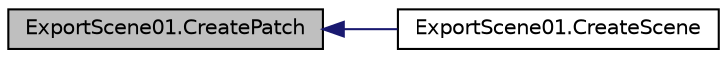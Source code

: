 digraph "ExportScene01.CreatePatch"
{
  edge [fontname="Helvetica",fontsize="10",labelfontname="Helvetica",labelfontsize="10"];
  node [fontname="Helvetica",fontsize="10",shape=record];
  rankdir="LR";
  Node8 [label="ExportScene01.CreatePatch",height=0.2,width=0.4,color="black", fillcolor="grey75", style="filled", fontcolor="black"];
  Node8 -> Node9 [dir="back",color="midnightblue",fontsize="10",style="solid",fontname="Helvetica"];
  Node9 [label="ExportScene01.CreateScene",height=0.2,width=0.4,color="black", fillcolor="white", style="filled",URL="$namespace_export_scene01.html#a405c93947107b07b27cb80d3c4712ef1"];
}
